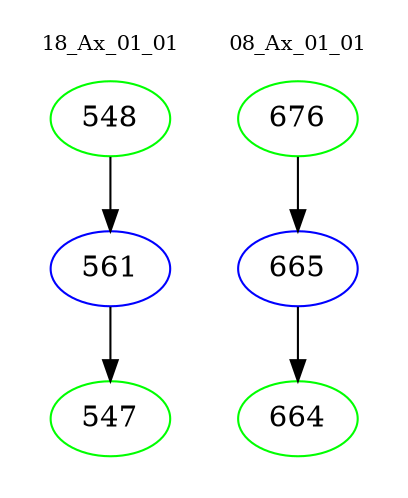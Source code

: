 digraph{
subgraph cluster_0 {
color = white
label = "18_Ax_01_01";
fontsize=10;
T0_548 [label="548", color="green"]
T0_548 -> T0_561 [color="black"]
T0_561 [label="561", color="blue"]
T0_561 -> T0_547 [color="black"]
T0_547 [label="547", color="green"]
}
subgraph cluster_1 {
color = white
label = "08_Ax_01_01";
fontsize=10;
T1_676 [label="676", color="green"]
T1_676 -> T1_665 [color="black"]
T1_665 [label="665", color="blue"]
T1_665 -> T1_664 [color="black"]
T1_664 [label="664", color="green"]
}
}
